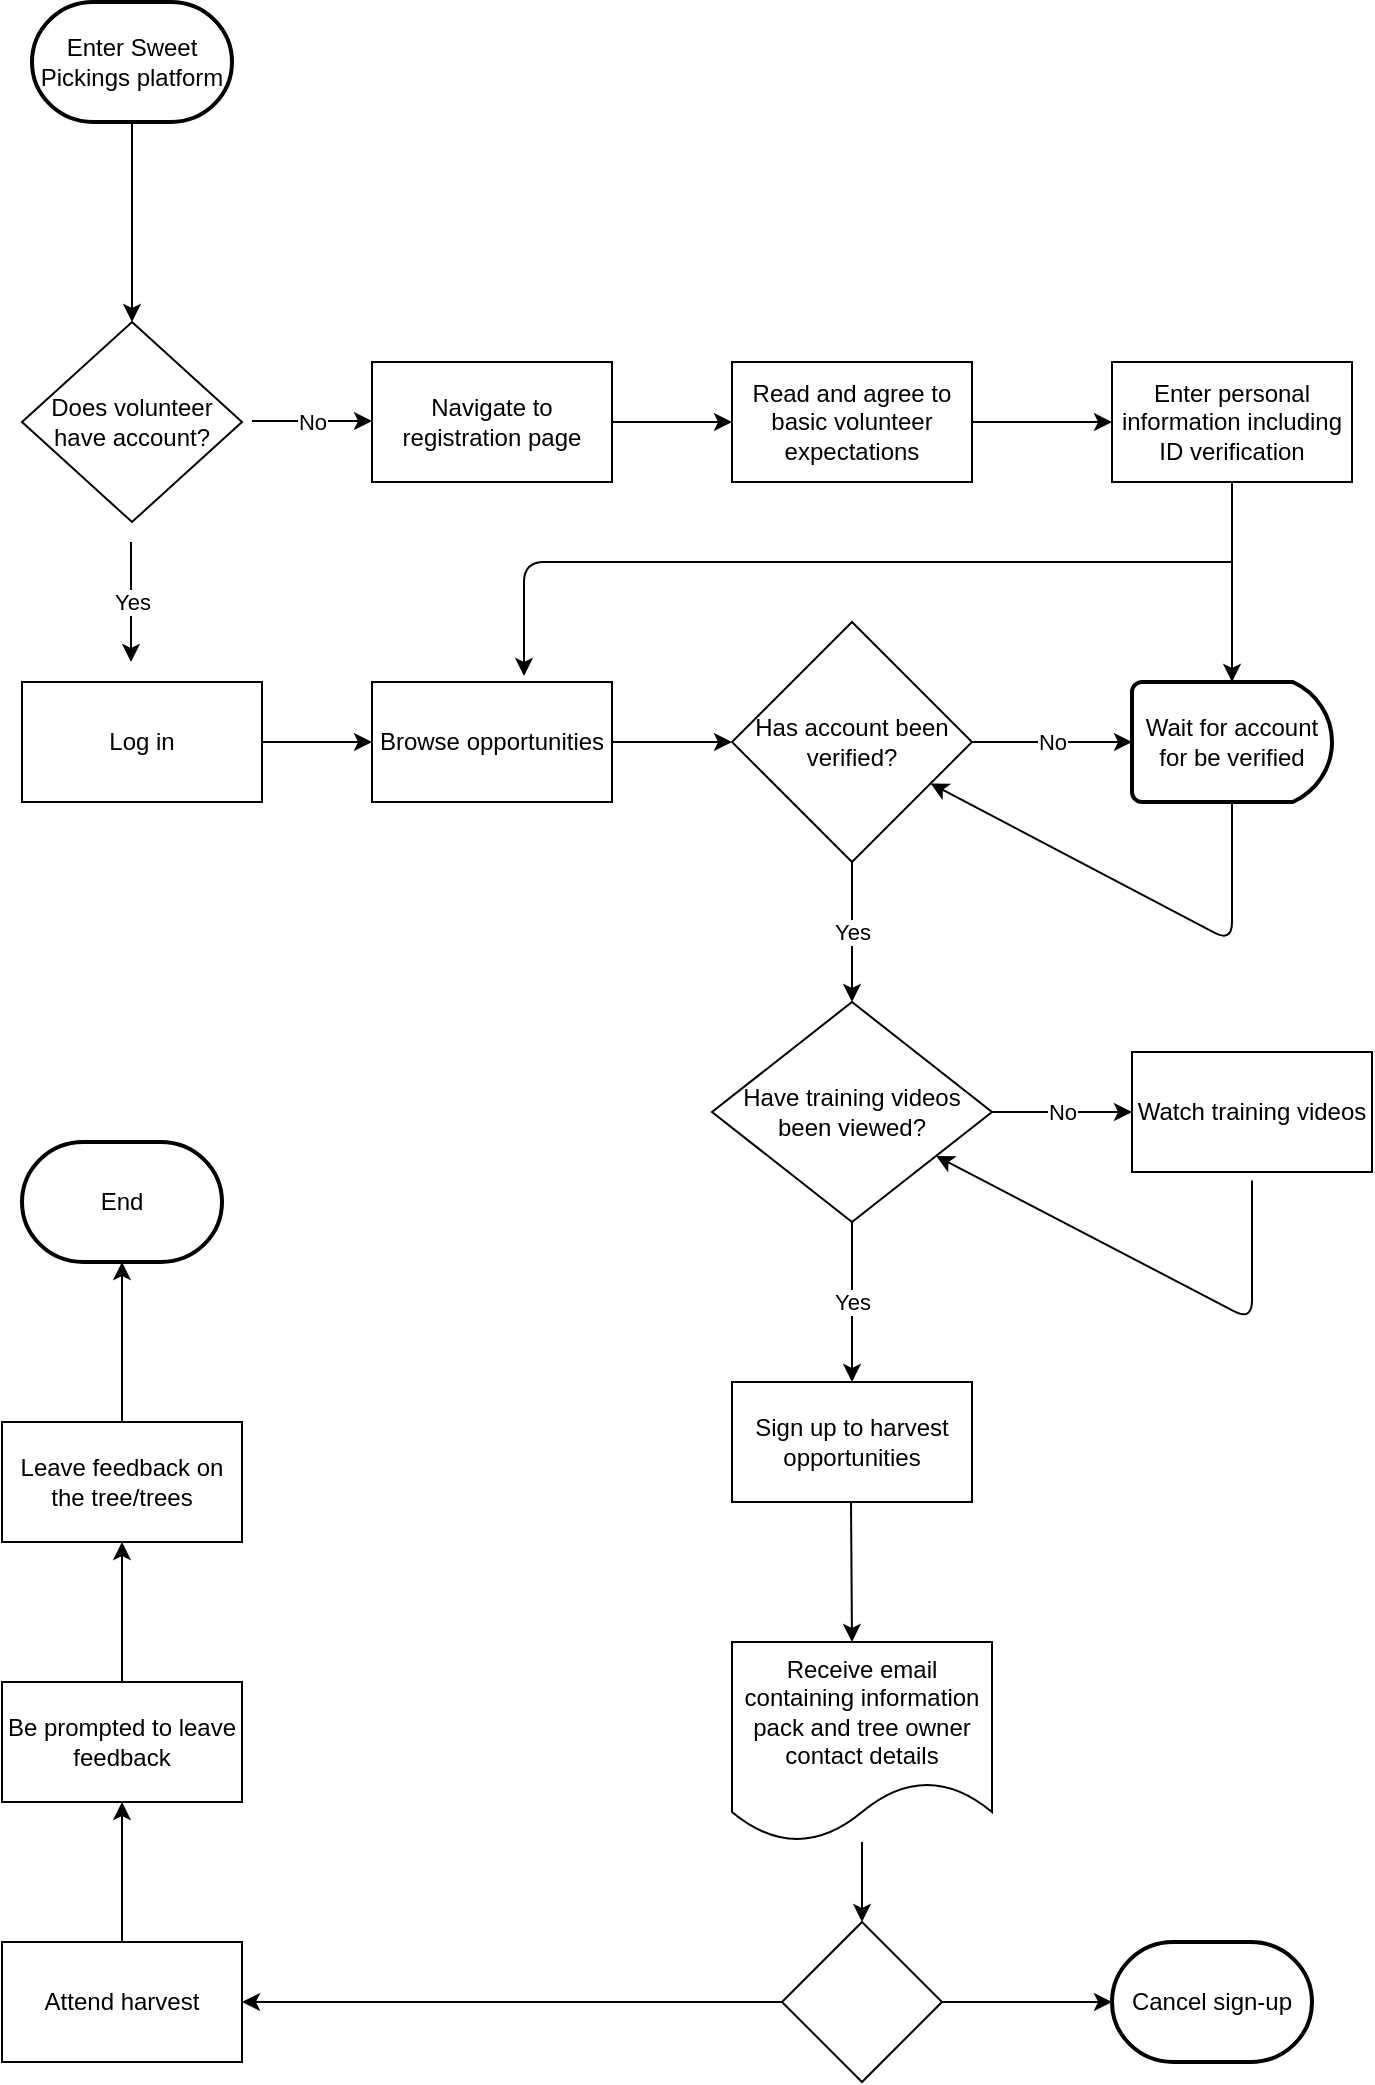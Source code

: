 <mxfile version="14.2.3" type="github" pages="2">
  <diagram id="sDgxa24OsElO72DxJ5_U" name="Volunteer Process Diagram">
    <mxGraphModel dx="917" dy="918" grid="1" gridSize="10" guides="1" tooltips="1" connect="1" arrows="1" fold="1" page="1" pageScale="1" pageWidth="827" pageHeight="1169" math="0" shadow="0">
      <root>
        <mxCell id="0" />
        <mxCell id="1" parent="0" />
        <mxCell id="86q6UfhKlXDIWfvsvvhc-29" value="" style="edgeStyle=orthogonalEdgeStyle;rounded=0;orthogonalLoop=1;jettySize=auto;html=1;" edge="1" parent="1" source="86q6UfhKlXDIWfvsvvhc-1" target="86q6UfhKlXDIWfvsvvhc-2">
          <mxGeometry relative="1" as="geometry" />
        </mxCell>
        <mxCell id="86q6UfhKlXDIWfvsvvhc-1" value="Enter Sweet Pickings platform" style="strokeWidth=2;html=1;shape=mxgraph.flowchart.terminator;whiteSpace=wrap;" vertex="1" parent="1">
          <mxGeometry x="70" y="60" width="100" height="60" as="geometry" />
        </mxCell>
        <mxCell id="86q6UfhKlXDIWfvsvvhc-2" value="Does volunteer have account?" style="rhombus;whiteSpace=wrap;html=1;" vertex="1" parent="1">
          <mxGeometry x="65" y="220" width="110" height="100" as="geometry" />
        </mxCell>
        <mxCell id="86q6UfhKlXDIWfvsvvhc-27" value="" style="edgeStyle=orthogonalEdgeStyle;rounded=0;orthogonalLoop=1;jettySize=auto;html=1;" edge="1" parent="1" source="86q6UfhKlXDIWfvsvvhc-6" target="86q6UfhKlXDIWfvsvvhc-7">
          <mxGeometry relative="1" as="geometry" />
        </mxCell>
        <mxCell id="86q6UfhKlXDIWfvsvvhc-6" value="Navigate to registration page" style="rounded=0;whiteSpace=wrap;html=1;" vertex="1" parent="1">
          <mxGeometry x="240" y="240" width="120" height="60" as="geometry" />
        </mxCell>
        <mxCell id="86q6UfhKlXDIWfvsvvhc-28" value="" style="edgeStyle=orthogonalEdgeStyle;rounded=0;orthogonalLoop=1;jettySize=auto;html=1;" edge="1" parent="1" source="86q6UfhKlXDIWfvsvvhc-7" target="86q6UfhKlXDIWfvsvvhc-8">
          <mxGeometry relative="1" as="geometry" />
        </mxCell>
        <mxCell id="86q6UfhKlXDIWfvsvvhc-7" value="Read and agree to basic volunteer expectations" style="rounded=0;whiteSpace=wrap;html=1;" vertex="1" parent="1">
          <mxGeometry x="420" y="240" width="120" height="60" as="geometry" />
        </mxCell>
        <mxCell id="86q6UfhKlXDIWfvsvvhc-34" value="" style="edgeStyle=orthogonalEdgeStyle;rounded=0;orthogonalLoop=1;jettySize=auto;html=1;" edge="1" parent="1" source="86q6UfhKlXDIWfvsvvhc-8" target="86q6UfhKlXDIWfvsvvhc-15">
          <mxGeometry relative="1" as="geometry" />
        </mxCell>
        <mxCell id="86q6UfhKlXDIWfvsvvhc-8" value="Enter personal information including ID verification" style="rounded=0;whiteSpace=wrap;html=1;" vertex="1" parent="1">
          <mxGeometry x="610" y="240" width="120" height="60" as="geometry" />
        </mxCell>
        <mxCell id="86q6UfhKlXDIWfvsvvhc-25" value="" style="edgeStyle=orthogonalEdgeStyle;rounded=0;orthogonalLoop=1;jettySize=auto;html=1;" edge="1" parent="1" source="86q6UfhKlXDIWfvsvvhc-9" target="86q6UfhKlXDIWfvsvvhc-18">
          <mxGeometry relative="1" as="geometry" />
        </mxCell>
        <mxCell id="86q6UfhKlXDIWfvsvvhc-9" value="Browse opportunities" style="rounded=0;whiteSpace=wrap;html=1;" vertex="1" parent="1">
          <mxGeometry x="240" y="400" width="120" height="60" as="geometry" />
        </mxCell>
        <mxCell id="86q6UfhKlXDIWfvsvvhc-26" value="" style="edgeStyle=orthogonalEdgeStyle;rounded=0;orthogonalLoop=1;jettySize=auto;html=1;" edge="1" parent="1" source="86q6UfhKlXDIWfvsvvhc-10" target="86q6UfhKlXDIWfvsvvhc-9">
          <mxGeometry relative="1" as="geometry" />
        </mxCell>
        <mxCell id="86q6UfhKlXDIWfvsvvhc-10" value="Log in" style="rounded=0;whiteSpace=wrap;html=1;" vertex="1" parent="1">
          <mxGeometry x="65" y="400" width="120" height="60" as="geometry" />
        </mxCell>
        <mxCell id="86q6UfhKlXDIWfvsvvhc-36" value="No" style="edgeStyle=orthogonalEdgeStyle;rounded=0;orthogonalLoop=1;jettySize=auto;html=1;" edge="1" parent="1" source="86q6UfhKlXDIWfvsvvhc-11" target="86q6UfhKlXDIWfvsvvhc-12">
          <mxGeometry relative="1" as="geometry" />
        </mxCell>
        <mxCell id="86q6UfhKlXDIWfvsvvhc-41" value="Yes" style="edgeStyle=orthogonalEdgeStyle;rounded=0;orthogonalLoop=1;jettySize=auto;html=1;" edge="1" parent="1" source="86q6UfhKlXDIWfvsvvhc-11" target="86q6UfhKlXDIWfvsvvhc-13">
          <mxGeometry relative="1" as="geometry" />
        </mxCell>
        <mxCell id="86q6UfhKlXDIWfvsvvhc-11" value="Have training videos been viewed?" style="rhombus;whiteSpace=wrap;html=1;" vertex="1" parent="1">
          <mxGeometry x="410" y="560" width="140" height="110" as="geometry" />
        </mxCell>
        <mxCell id="86q6UfhKlXDIWfvsvvhc-12" value="Watch training videos" style="rounded=0;whiteSpace=wrap;html=1;" vertex="1" parent="1">
          <mxGeometry x="620" y="585" width="120" height="60" as="geometry" />
        </mxCell>
        <mxCell id="86q6UfhKlXDIWfvsvvhc-13" value="&lt;div&gt;Sign up to harvest opportunities&lt;/div&gt;" style="rounded=0;whiteSpace=wrap;html=1;" vertex="1" parent="1">
          <mxGeometry x="420" y="750" width="120" height="60" as="geometry" />
        </mxCell>
        <mxCell id="86q6UfhKlXDIWfvsvvhc-15" value="Wait for account for be verified" style="strokeWidth=2;html=1;shape=mxgraph.flowchart.delay;whiteSpace=wrap;" vertex="1" parent="1">
          <mxGeometry x="620" y="400" width="100" height="60" as="geometry" />
        </mxCell>
        <mxCell id="86q6UfhKlXDIWfvsvvhc-31" value="No" style="edgeStyle=orthogonalEdgeStyle;rounded=0;orthogonalLoop=1;jettySize=auto;html=1;" edge="1" parent="1" source="86q6UfhKlXDIWfvsvvhc-18" target="86q6UfhKlXDIWfvsvvhc-15">
          <mxGeometry relative="1" as="geometry" />
        </mxCell>
        <mxCell id="86q6UfhKlXDIWfvsvvhc-35" value="Yes" style="edgeStyle=orthogonalEdgeStyle;rounded=0;orthogonalLoop=1;jettySize=auto;html=1;" edge="1" parent="1" source="86q6UfhKlXDIWfvsvvhc-18" target="86q6UfhKlXDIWfvsvvhc-11">
          <mxGeometry relative="1" as="geometry" />
        </mxCell>
        <mxCell id="86q6UfhKlXDIWfvsvvhc-18" value="Has account been verified?" style="rhombus;whiteSpace=wrap;html=1;" vertex="1" parent="1">
          <mxGeometry x="420" y="370" width="120" height="120" as="geometry" />
        </mxCell>
        <mxCell id="86q6UfhKlXDIWfvsvvhc-19" value="No" style="endArrow=classic;html=1;" edge="1" parent="1">
          <mxGeometry relative="1" as="geometry">
            <mxPoint x="180" y="269.5" as="sourcePoint" />
            <mxPoint x="240" y="269.5" as="targetPoint" />
          </mxGeometry>
        </mxCell>
        <mxCell id="86q6UfhKlXDIWfvsvvhc-20" value="No" style="edgeLabel;resizable=0;html=1;align=center;verticalAlign=middle;" connectable="0" vertex="1" parent="86q6UfhKlXDIWfvsvvhc-19">
          <mxGeometry relative="1" as="geometry" />
        </mxCell>
        <mxCell id="86q6UfhKlXDIWfvsvvhc-21" value="" style="endArrow=classic;html=1;" edge="1" parent="1">
          <mxGeometry relative="1" as="geometry">
            <mxPoint x="119.5" y="330" as="sourcePoint" />
            <mxPoint x="119.5" y="390" as="targetPoint" />
          </mxGeometry>
        </mxCell>
        <mxCell id="86q6UfhKlXDIWfvsvvhc-22" value="Yes" style="edgeLabel;resizable=0;html=1;align=center;verticalAlign=middle;" connectable="0" vertex="1" parent="86q6UfhKlXDIWfvsvvhc-21">
          <mxGeometry relative="1" as="geometry" />
        </mxCell>
        <mxCell id="86q6UfhKlXDIWfvsvvhc-33" value="" style="endArrow=classic;html=1;" edge="1" parent="1">
          <mxGeometry width="50" height="50" relative="1" as="geometry">
            <mxPoint x="670" y="340" as="sourcePoint" />
            <mxPoint x="316" y="397" as="targetPoint" />
            <Array as="points">
              <mxPoint x="316" y="340" />
            </Array>
          </mxGeometry>
        </mxCell>
        <mxCell id="86q6UfhKlXDIWfvsvvhc-39" value="" style="endArrow=classic;html=1;exitX=0.5;exitY=1;exitDx=0;exitDy=0;exitPerimeter=0;" edge="1" parent="1" source="86q6UfhKlXDIWfvsvvhc-15" target="86q6UfhKlXDIWfvsvvhc-18">
          <mxGeometry width="50" height="50" relative="1" as="geometry">
            <mxPoint x="740" y="560" as="sourcePoint" />
            <mxPoint x="640" y="480" as="targetPoint" />
            <Array as="points">
              <mxPoint x="670" y="530" />
            </Array>
          </mxGeometry>
        </mxCell>
        <mxCell id="86q6UfhKlXDIWfvsvvhc-40" value="" style="endArrow=classic;html=1;exitX=0.5;exitY=1;exitDx=0;exitDy=0;exitPerimeter=0;" edge="1" parent="1" target="86q6UfhKlXDIWfvsvvhc-11">
          <mxGeometry width="50" height="50" relative="1" as="geometry">
            <mxPoint x="680" y="649.31" as="sourcePoint" />
            <mxPoint x="529.31" y="640.0" as="targetPoint" />
            <Array as="points">
              <mxPoint x="680" y="719.31" />
            </Array>
          </mxGeometry>
        </mxCell>
        <mxCell id="86q6UfhKlXDIWfvsvvhc-50" value="" style="edgeStyle=orthogonalEdgeStyle;rounded=0;orthogonalLoop=1;jettySize=auto;html=1;" edge="1" parent="1" source="86q6UfhKlXDIWfvsvvhc-43" target="86q6UfhKlXDIWfvsvvhc-49">
          <mxGeometry relative="1" as="geometry" />
        </mxCell>
        <mxCell id="86q6UfhKlXDIWfvsvvhc-43" value="Receive email containing information pack and tree owner contact details" style="shape=document;whiteSpace=wrap;html=1;boundedLbl=1;" vertex="1" parent="1">
          <mxGeometry x="420" y="880" width="130" height="100" as="geometry" />
        </mxCell>
        <mxCell id="86q6UfhKlXDIWfvsvvhc-48" value="" style="endArrow=classic;html=1;" edge="1" parent="1">
          <mxGeometry width="50" height="50" relative="1" as="geometry">
            <mxPoint x="479.5" y="810" as="sourcePoint" />
            <mxPoint x="480" y="880" as="targetPoint" />
          </mxGeometry>
        </mxCell>
        <mxCell id="86q6UfhKlXDIWfvsvvhc-52" value="" style="edgeStyle=orthogonalEdgeStyle;rounded=0;orthogonalLoop=1;jettySize=auto;html=1;" edge="1" parent="1" source="86q6UfhKlXDIWfvsvvhc-49" target="86q6UfhKlXDIWfvsvvhc-51">
          <mxGeometry relative="1" as="geometry" />
        </mxCell>
        <mxCell id="86q6UfhKlXDIWfvsvvhc-54" value="" style="edgeStyle=orthogonalEdgeStyle;rounded=0;orthogonalLoop=1;jettySize=auto;html=1;" edge="1" parent="1" source="86q6UfhKlXDIWfvsvvhc-49" target="86q6UfhKlXDIWfvsvvhc-53">
          <mxGeometry relative="1" as="geometry" />
        </mxCell>
        <mxCell id="86q6UfhKlXDIWfvsvvhc-49" value="" style="rhombus;whiteSpace=wrap;html=1;" vertex="1" parent="1">
          <mxGeometry x="445" y="1020" width="80" height="80" as="geometry" />
        </mxCell>
        <mxCell id="86q6UfhKlXDIWfvsvvhc-51" value="Cancel sign-up" style="strokeWidth=2;html=1;shape=mxgraph.flowchart.terminator;whiteSpace=wrap;" vertex="1" parent="1">
          <mxGeometry x="610" y="1030" width="100" height="60" as="geometry" />
        </mxCell>
        <mxCell id="86q6UfhKlXDIWfvsvvhc-58" value="" style="edgeStyle=orthogonalEdgeStyle;rounded=0;orthogonalLoop=1;jettySize=auto;html=1;" edge="1" parent="1" source="86q6UfhKlXDIWfvsvvhc-53" target="86q6UfhKlXDIWfvsvvhc-55">
          <mxGeometry relative="1" as="geometry" />
        </mxCell>
        <mxCell id="86q6UfhKlXDIWfvsvvhc-53" value="Attend harvest" style="rounded=0;whiteSpace=wrap;html=1;" vertex="1" parent="1">
          <mxGeometry x="55" y="1030" width="120" height="60" as="geometry" />
        </mxCell>
        <mxCell id="86q6UfhKlXDIWfvsvvhc-59" value="" style="edgeStyle=orthogonalEdgeStyle;rounded=0;orthogonalLoop=1;jettySize=auto;html=1;" edge="1" parent="1" source="86q6UfhKlXDIWfvsvvhc-55" target="86q6UfhKlXDIWfvsvvhc-56">
          <mxGeometry relative="1" as="geometry" />
        </mxCell>
        <mxCell id="86q6UfhKlXDIWfvsvvhc-55" value="Be prompted to leave feedback" style="rounded=0;whiteSpace=wrap;html=1;" vertex="1" parent="1">
          <mxGeometry x="55" y="900" width="120" height="60" as="geometry" />
        </mxCell>
        <mxCell id="86q6UfhKlXDIWfvsvvhc-60" value="" style="edgeStyle=orthogonalEdgeStyle;rounded=0;orthogonalLoop=1;jettySize=auto;html=1;" edge="1" parent="1" source="86q6UfhKlXDIWfvsvvhc-56" target="86q6UfhKlXDIWfvsvvhc-57">
          <mxGeometry relative="1" as="geometry" />
        </mxCell>
        <mxCell id="86q6UfhKlXDIWfvsvvhc-56" value="Leave feedback on the tree/trees" style="rounded=0;whiteSpace=wrap;html=1;" vertex="1" parent="1">
          <mxGeometry x="55" y="770" width="120" height="60" as="geometry" />
        </mxCell>
        <mxCell id="86q6UfhKlXDIWfvsvvhc-57" value="End" style="strokeWidth=2;html=1;shape=mxgraph.flowchart.terminator;whiteSpace=wrap;" vertex="1" parent="1">
          <mxGeometry x="65" y="630" width="100" height="60" as="geometry" />
        </mxCell>
      </root>
    </mxGraphModel>
  </diagram>
  <diagram id="8vH_weJxL1M_t_qaiZh5" name="Tree Owner Process Diagram">
    <mxGraphModel dx="917" dy="918" grid="1" gridSize="10" guides="1" tooltips="1" connect="1" arrows="1" fold="1" page="1" pageScale="1" pageWidth="827" pageHeight="1169" math="0" shadow="0">
      <root>
        <mxCell id="8DCHzktPFJJlF9k0jkfY-0" />
        <mxCell id="8DCHzktPFJJlF9k0jkfY-1" parent="8DCHzktPFJJlF9k0jkfY-0" />
        <mxCell id="8DCHzktPFJJlF9k0jkfY-2" value="&lt;div&gt;Enter Sweet Pickings Platform&lt;/div&gt;" style="strokeWidth=2;html=1;shape=mxgraph.flowchart.terminator;whiteSpace=wrap;" vertex="1" parent="8DCHzktPFJJlF9k0jkfY-1">
          <mxGeometry x="60" y="80" width="150" height="70" as="geometry" />
        </mxCell>
        <mxCell id="HL_lkmb4XdjiCVKtfWlf-0" value="Does tree owner have account?" style="rhombus;whiteSpace=wrap;html=1;" vertex="1" parent="8DCHzktPFJJlF9k0jkfY-1">
          <mxGeometry x="50" y="200" width="170" height="130" as="geometry" />
        </mxCell>
        <mxCell id="HL_lkmb4XdjiCVKtfWlf-1" value="Navigate to registration page" style="rounded=0;whiteSpace=wrap;html=1;" vertex="1" parent="8DCHzktPFJJlF9k0jkfY-1">
          <mxGeometry x="280" y="235" width="120" height="60" as="geometry" />
        </mxCell>
        <mxCell id="HL_lkmb4XdjiCVKtfWlf-2" value="Read and agree to basic tree owner expectations" style="rounded=0;whiteSpace=wrap;html=1;" vertex="1" parent="8DCHzktPFJJlF9k0jkfY-1">
          <mxGeometry x="450" y="230" width="120" height="60" as="geometry" />
        </mxCell>
        <mxCell id="ShZjci9leOZy_znX633k-0" value="&lt;div&gt;Enter personal information, ID verification, and orchard/tree information&lt;/div&gt;" style="rounded=0;whiteSpace=wrap;html=1;" vertex="1" parent="8DCHzktPFJJlF9k0jkfY-1">
          <mxGeometry x="620" y="220" width="170" height="80" as="geometry" />
        </mxCell>
        <mxCell id="K7nrUhOMa2KH0_IdhJPj-0" value="Wait for account to be approved" style="strokeWidth=2;html=1;shape=mxgraph.flowchart.delay;whiteSpace=wrap;" vertex="1" parent="8DCHzktPFJJlF9k0jkfY-1">
          <mxGeometry x="670" y="440" width="100" height="60" as="geometry" />
        </mxCell>
        <mxCell id="K7nrUhOMa2KH0_IdhJPj-1" value="Create opportunity for harvest. Some info can be populated automatically from account details, and owner just sets date for harvest" style="rounded=0;whiteSpace=wrap;html=1;" vertex="1" parent="8DCHzktPFJJlF9k0jkfY-1">
          <mxGeometry x="360" y="430" width="190" height="80" as="geometry" />
        </mxCell>
        <mxCell id="YjcYqsyPNZ0FfRU9KFpX-0" value="Create expected crop listing, what will be available and when " style="rounded=0;whiteSpace=wrap;html=1;" vertex="1" parent="8DCHzktPFJJlF9k0jkfY-1">
          <mxGeometry x="120" y="440" width="120" height="60" as="geometry" />
        </mxCell>
        <mxCell id="YjcYqsyPNZ0FfRU9KFpX-1" value="Wait for organisations to sign up to take the crop" style="shape=delay;whiteSpace=wrap;html=1;" vertex="1" parent="8DCHzktPFJJlF9k0jkfY-1">
          <mxGeometry x="120" y="610" width="120" height="60" as="geometry" />
        </mxCell>
        <mxCell id="YjcYqsyPNZ0FfRU9KFpX-2" value="Browse registered organisations and contact them about crop" style="rounded=0;whiteSpace=wrap;html=1;" vertex="1" parent="8DCHzktPFJJlF9k0jkfY-1">
          <mxGeometry x="354" y="610" width="120" height="60" as="geometry" />
        </mxCell>
        <mxCell id="cj2ENHbl9NQCRPPgupD_-0" value="Arrange logistics for crop collection/delivery" style="rounded=0;whiteSpace=wrap;html=1;" vertex="1" parent="8DCHzktPFJJlF9k0jkfY-1">
          <mxGeometry x="230" y="780" width="120" height="60" as="geometry" />
        </mxCell>
      </root>
    </mxGraphModel>
  </diagram>
</mxfile>
